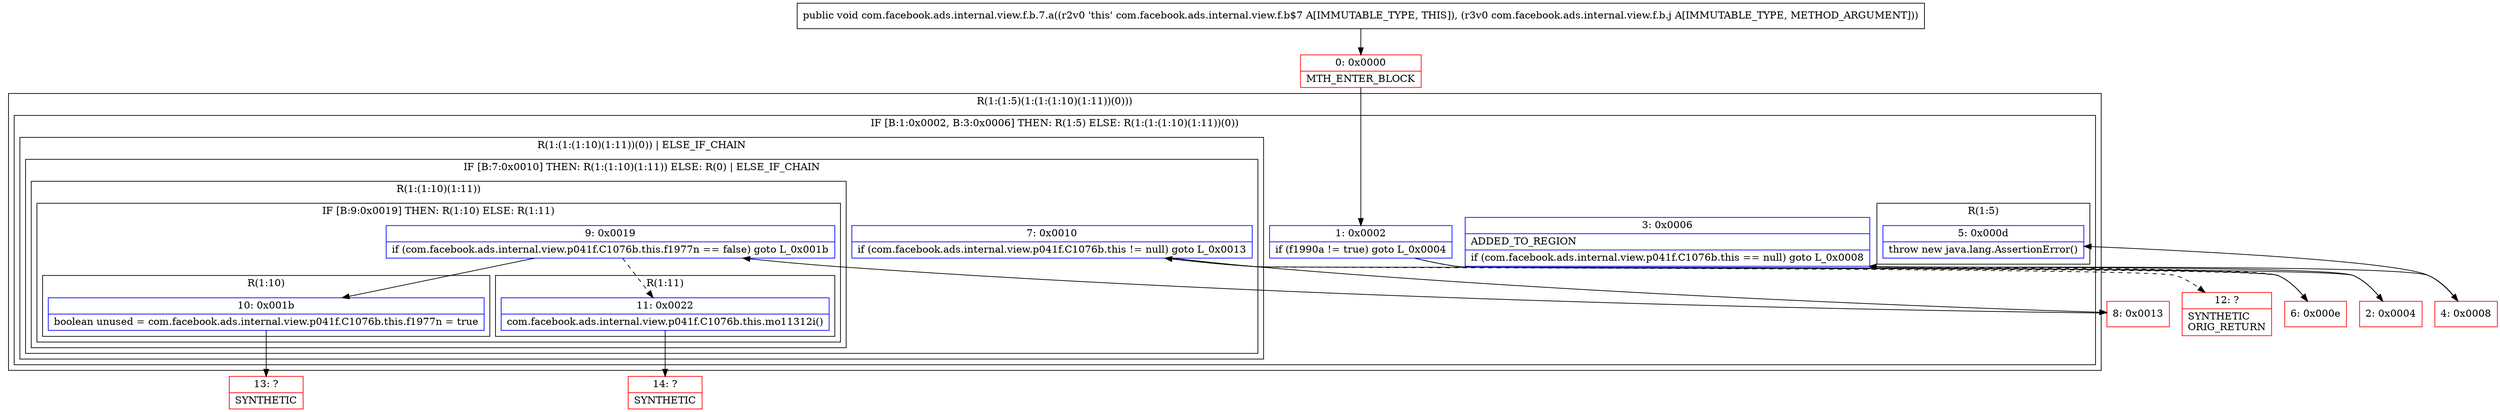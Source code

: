 digraph "CFG forcom.facebook.ads.internal.view.f.b.7.a(Lcom\/facebook\/ads\/internal\/view\/f\/b\/j;)V" {
subgraph cluster_Region_1655953081 {
label = "R(1:(1:5)(1:(1:(1:10)(1:11))(0)))";
node [shape=record,color=blue];
subgraph cluster_IfRegion_2079827349 {
label = "IF [B:1:0x0002, B:3:0x0006] THEN: R(1:5) ELSE: R(1:(1:(1:10)(1:11))(0))";
node [shape=record,color=blue];
Node_1 [shape=record,label="{1\:\ 0x0002|if (f1990a != true) goto L_0x0004\l}"];
Node_3 [shape=record,label="{3\:\ 0x0006|ADDED_TO_REGION\l|if (com.facebook.ads.internal.view.p041f.C1076b.this == null) goto L_0x0008\l}"];
subgraph cluster_Region_71631641 {
label = "R(1:5)";
node [shape=record,color=blue];
Node_5 [shape=record,label="{5\:\ 0x000d|throw new java.lang.AssertionError()\l}"];
}
subgraph cluster_Region_1277372617 {
label = "R(1:(1:(1:10)(1:11))(0)) | ELSE_IF_CHAIN\l";
node [shape=record,color=blue];
subgraph cluster_IfRegion_819542506 {
label = "IF [B:7:0x0010] THEN: R(1:(1:10)(1:11)) ELSE: R(0) | ELSE_IF_CHAIN\l";
node [shape=record,color=blue];
Node_7 [shape=record,label="{7\:\ 0x0010|if (com.facebook.ads.internal.view.p041f.C1076b.this != null) goto L_0x0013\l}"];
subgraph cluster_Region_1984231785 {
label = "R(1:(1:10)(1:11))";
node [shape=record,color=blue];
subgraph cluster_IfRegion_1513451891 {
label = "IF [B:9:0x0019] THEN: R(1:10) ELSE: R(1:11)";
node [shape=record,color=blue];
Node_9 [shape=record,label="{9\:\ 0x0019|if (com.facebook.ads.internal.view.p041f.C1076b.this.f1977n == false) goto L_0x001b\l}"];
subgraph cluster_Region_252014492 {
label = "R(1:10)";
node [shape=record,color=blue];
Node_10 [shape=record,label="{10\:\ 0x001b|boolean unused = com.facebook.ads.internal.view.p041f.C1076b.this.f1977n = true\l}"];
}
subgraph cluster_Region_1986658815 {
label = "R(1:11)";
node [shape=record,color=blue];
Node_11 [shape=record,label="{11\:\ 0x0022|com.facebook.ads.internal.view.p041f.C1076b.this.mo11312i()\l}"];
}
}
}
subgraph cluster_Region_657727978 {
label = "R(0)";
node [shape=record,color=blue];
}
}
}
}
}
Node_0 [shape=record,color=red,label="{0\:\ 0x0000|MTH_ENTER_BLOCK\l}"];
Node_2 [shape=record,color=red,label="{2\:\ 0x0004}"];
Node_4 [shape=record,color=red,label="{4\:\ 0x0008}"];
Node_6 [shape=record,color=red,label="{6\:\ 0x000e}"];
Node_8 [shape=record,color=red,label="{8\:\ 0x0013}"];
Node_12 [shape=record,color=red,label="{12\:\ ?|SYNTHETIC\lORIG_RETURN\l}"];
Node_13 [shape=record,color=red,label="{13\:\ ?|SYNTHETIC\l}"];
Node_14 [shape=record,color=red,label="{14\:\ ?|SYNTHETIC\l}"];
MethodNode[shape=record,label="{public void com.facebook.ads.internal.view.f.b.7.a((r2v0 'this' com.facebook.ads.internal.view.f.b$7 A[IMMUTABLE_TYPE, THIS]), (r3v0 com.facebook.ads.internal.view.f.b.j A[IMMUTABLE_TYPE, METHOD_ARGUMENT])) }"];
MethodNode -> Node_0;
Node_1 -> Node_2;
Node_1 -> Node_6[style=dashed];
Node_3 -> Node_4;
Node_3 -> Node_6[style=dashed];
Node_7 -> Node_8;
Node_7 -> Node_12[style=dashed];
Node_9 -> Node_10;
Node_9 -> Node_11[style=dashed];
Node_10 -> Node_13;
Node_11 -> Node_14;
Node_0 -> Node_1;
Node_2 -> Node_3;
Node_4 -> Node_5;
Node_6 -> Node_7;
Node_8 -> Node_9;
}

